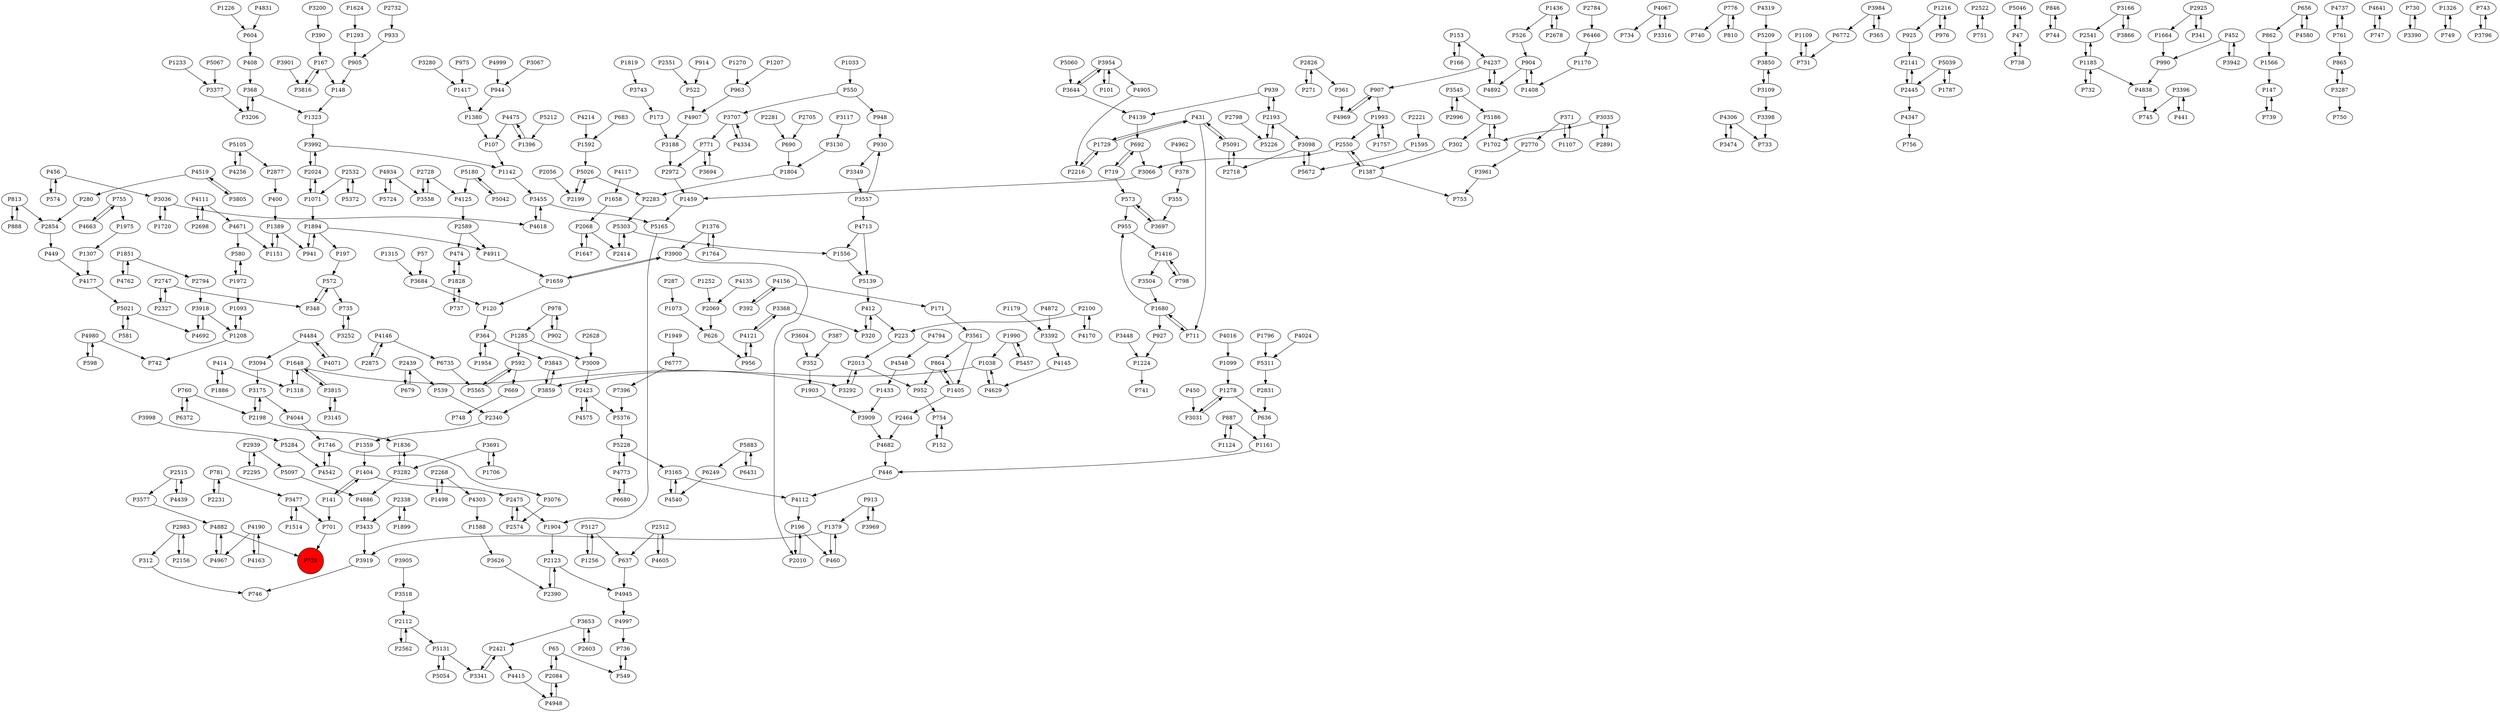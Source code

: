 digraph {
	P2983 -> P312
	P4067 -> P734
	P913 -> P1379
	P3909 -> P4682
	P2728 -> P3558
	P1256 -> P5127
	P3188 -> P2972
	P3905 -> P3518
	P1315 -> P3684
	P776 -> P740
	P760 -> P2198
	P368 -> P1323
	P5303 -> P1556
	P4962 -> P378
	P6680 -> P4773
	P604 -> P408
	P1702 -> P5186
	P3850 -> P3109
	P3992 -> P2024
	P572 -> P735
	P5127 -> P637
	P1975 -> P1307
	P1819 -> P3743
	P3707 -> P771
	P4575 -> P2423
	P4663 -> P755
	P2327 -> P2747
	P939 -> P2193
	P1904 -> P2123
	P975 -> P1417
	P3341 -> P2421
	P3644 -> P3954
	P3117 -> P3130
	P5021 -> P4692
	P4111 -> P2698
	P167 -> P148
	P5042 -> P5180
	P574 -> P456
	P3691 -> P3282
	P1376 -> P1764
	P3067 -> P944
	P3282 -> P1836
	P4190 -> P4967
	P1109 -> P731
	P2603 -> P3653
	P2515 -> P3577
	P196 -> P2010
	P6772 -> P731
	P1436 -> P526
	P2747 -> P2327
	P5284 -> P4542
	P592 -> P5565
	P1828 -> P737
	P6372 -> P760
	P2728 -> P4125
	P4999 -> P944
	P1746 -> P3076
	P2084 -> P65
	P1954 -> P364
	P2141 -> P2445
	P1379 -> P3919
	P905 -> P148
	P152 -> P754
	P2522 -> P751
	P5376 -> P5228
	P5046 -> P47
	P2512 -> P4605
	P846 -> P744
	P1894 -> P197
	P2295 -> P2939
	P2056 -> P2199
	P3166 -> P2541
	P5039 -> P1787
	P1746 -> P4542
	P1993 -> P1757
	P4519 -> P3805
	P751 -> P2522
	P656 -> P862
	P3036 -> P1720
	P4237 -> P4892
	P1389 -> P1151
	P2439 -> P539
	P1404 -> P141
	P5139 -> P412
	P408 -> P368
	P3282 -> P4886
	P3954 -> P3644
	P2705 -> P690
	P1894 -> P941
	P4306 -> P3474
	P1278 -> P636
	P737 -> P1828
	P3098 -> P2718
	P739 -> P147
	P6431 -> P5883
	P4980 -> P598
	P4125 -> P2589
	P2939 -> P5097
	P2784 -> P6466
	P2423 -> P5376
	P4713 -> P1556
	P2925 -> P1664
	P3504 -> P1680
	P5060 -> P3644
	P414 -> P1318
	P1416 -> P3504
	P2423 -> P4575
	P744 -> P846
	P4112 -> P196
	P755 -> P1975
	P474 -> P1828
	P355 -> P3697
	P431 -> P1729
	P2123 -> P4945
	P719 -> P573
	P4737 -> P761
	P2532 -> P5372
	P1706 -> P3691
	P3545 -> P2996
	P364 -> P3843
	P2198 -> P1836
	P1658 -> P2068
	P1664 -> P990
	P2338 -> P3433
	P914 -> P522
	P65 -> P549
	P3691 -> P1706
	P3984 -> P6772
	P412 -> P223
	P449 -> P4177
	P5021 -> P581
	P1224 -> P741
	P4773 -> P6680
	P2541 -> P1185
	P2390 -> P2123
	P862 -> P1566
	P1387 -> P753
	P888 -> P813
	P3942 -> P452
	P4214 -> P1592
	P452 -> P990
	P955 -> P1416
	P1071 -> P1894
	P4256 -> P5105
	P1851 -> P2794
	P3992 -> P1142
	P5311 -> P2831
	P3094 -> P3175
	P864 -> P952
	P390 -> P167
	P907 -> P1993
	P1729 -> P431
	P3557 -> P930
	P1757 -> P1993
	P592 -> P669
	P598 -> P4980
	P5039 -> P2445
	P626 -> P956
	P5026 -> P2199
	P387 -> P352
	P5226 -> P2193
	P1764 -> P1376
	P2268 -> P1498
	P352 -> P1903
	P2340 -> P1359
	P4641 -> P747
	P2826 -> P271
	P944 -> P1380
	P2231 -> P781
	P5131 -> P5054
	P669 -> P748
	P101 -> P3954
	P196 -> P460
	P5209 -> P3850
	P3165 -> P4540
	P1396 -> P4475
	P1828 -> P474
	P3477 -> P701
	P1787 -> P5039
	P412 -> P320
	P1648 -> P3292
	P2445 -> P2141
	P1836 -> P3282
	P4692 -> P3918
	P3684 -> P120
	P3455 -> P5165
	P3998 -> P5284
	P731 -> P1109
	P4139 -> P692
	P904 -> P1408
	P4997 -> P736
	P1514 -> P3477
	P550 -> P3707
	P1161 -> P446
	P539 -> P2340
	P3109 -> P3398
	P1659 -> P3900
	P3292 -> P2013
	P3396 -> P441
	P3175 -> P2198
	P573 -> P3697
	P3577 -> P4882
	P5372 -> P2532
	P736 -> P549
	P2551 -> P522
	P3175 -> P4044
	P5067 -> P3377
	P4170 -> P2100
	P5165 -> P1904
	P4831 -> P604
	P452 -> P3942
	P549 -> P736
	P1498 -> P2268
	P302 -> P1387
	P930 -> P3349
	P3697 -> P573
	P4024 -> P5311
	P3984 -> P365
	P4319 -> P5209
	P371 -> P2770
	P2123 -> P2390
	P3398 -> P733
	P2069 -> P626
	P1417 -> P1380
	P4934 -> P3558
	P732 -> P1185
	P4163 -> P4190
	P4145 -> P4629
	P902 -> P978
	P1680 -> P955
	P2156 -> P2983
	P3805 -> P4519
	P4475 -> P107
	P2574 -> P2475
	P798 -> P1416
	P701 -> P729
	P6735 -> P5565
	P3477 -> P1514
	P1405 -> P864
	P522 -> P4907
	P771 -> P2972
	P580 -> P1972
	P271 -> P2826
	P5091 -> P2718
	P5186 -> P302
	P3919 -> P746
	P907 -> P4969
	P990 -> P4838
	P904 -> P4892
	P1099 -> P1278
	P2013 -> P3292
	P3036 -> P4618
	P1107 -> P371
	P4605 -> P2512
	P1886 -> P414
	P456 -> P574
	P1659 -> P120
	P1566 -> P147
	P3918 -> P1208
	P2193 -> P3098
	P636 -> P1161
	P5105 -> P2877
	P171 -> P3561
	P3448 -> P1224
	P887 -> P1161
	P730 -> P3390
	P280 -> P2854
	P3287 -> P865
	P4980 -> P742
	P963 -> P4907
	P5105 -> P4256
	P1285 -> P592
	P57 -> P3684
	P5180 -> P5042
	P2589 -> P474
	P771 -> P3694
	P2421 -> P4415
	P392 -> P4156
	P5228 -> P4773
	P550 -> P948
	P4135 -> P2069
	P4306 -> P733
	P2747 -> P348
	P5724 -> P4934
	P5228 -> P3165
	P1459 -> P5165
	P3200 -> P390
	P371 -> P1107
	P3109 -> P3850
	P4872 -> P3392
	P2875 -> P4146
	P2589 -> P4911
	P153 -> P166
	P348 -> P572
	P2826 -> P361
	P3076 -> P2574
	P4945 -> P4997
	P4016 -> P1099
	P755 -> P4663
	P1207 -> P963
	P2532 -> P1071
	P3816 -> P167
	P1804 -> P2283
	P4067 -> P3316
	P3604 -> P352
	P3035 -> P2891
	P939 -> P4139
	P107 -> P1142
	P2283 -> P5303
	P572 -> P348
	P3815 -> P3145
	P761 -> P4737
	P1142 -> P3455
	P1185 -> P732
	P781 -> P3477
	P5883 -> P6249
	P2010 -> P196
	P4892 -> P4237
	P147 -> P739
	P3166 -> P3866
	P2013 -> P952
	P3390 -> P730
	P2100 -> P4170
	P4934 -> P5724
	P5097 -> P4886
	P1624 -> P1293
	P1208 -> P1093
	P810 -> P776
	P1318 -> P1648
	P1851 -> P4762
	P3969 -> P913
	P287 -> P1073
	P2216 -> P1729
	P1729 -> P2216
	P2421 -> P3341
	P4886 -> P3433
	P2854 -> P449
	P2199 -> P5026
	P1894 -> P4911
	P400 -> P1389
	P1379 -> P460
	P1252 -> P2069
	P197 -> P572
	P1990 -> P1038
	P1993 -> P2550
	P4334 -> P3707
	P3433 -> P3919
	P573 -> P955
	P3545 -> P5186
	P3368 -> P320
	P65 -> P2084
	P1185 -> P4838
	P2268 -> P4303
	P2939 -> P2295
	P2972 -> P1459
	P1038 -> P4629
	P4542 -> P1746
	P4146 -> P2875
	P2512 -> P637
	P952 -> P754
	P1556 -> P5139
	P3145 -> P3815
	P5127 -> P1256
	P3859 -> P2340
	P813 -> P2854
	P1185 -> P2541
	P5212 -> P1396
	P3653 -> P2603
	P864 -> P1405
	P148 -> P1323
	P4177 -> P5021
	P5883 -> P6431
	P4911 -> P1659
	P1949 -> P6777
	P1326 -> P749
	P3396 -> P745
	P3815 -> P1648
	P4762 -> P1851
	P3165 -> P4112
	P1170 -> P1408
	P2515 -> P4439
	P2024 -> P3992
	P2718 -> P5091
	P3954 -> P101
	P2996 -> P3545
	P3653 -> P2421
	P1720 -> P3036
	P3066 -> P1459
	P364 -> P1954
	P2193 -> P939
	P2831 -> P636
	P1595 -> P5672
	P1648 -> P1318
	P4580 -> P656
	P2475 -> P2574
	P6466 -> P1170
	P3557 -> P4713
	P4484 -> P4071
	P320 -> P412
	P4882 -> P4967
	P690 -> P1804
	P6249 -> P4540
	P4237 -> P907
	P1216 -> P925
	P3954 -> P4905
	P1226 -> P604
	P2562 -> P2112
	P4484 -> P3094
	P683 -> P1592
	P3031 -> P1278
	P1408 -> P904
	P4629 -> P1038
	P5026 -> P2283
	P1416 -> P798
	P1307 -> P4177
	P361 -> P4969
	P1293 -> P905
	P2198 -> P3175
	P4682 -> P446
	P2698 -> P4111
	P526 -> P904
	P7396 -> P5376
	P153 -> P4237
	P2798 -> P5226
	P5303 -> P2414
	P978 -> P902
	P5186 -> P1702
	P3377 -> P3206
	P3743 -> P173
	P978 -> P1285
	P4773 -> P5228
	P441 -> P3396
	P4071 -> P4484
	P4303 -> P1588
	P5457 -> P1990
	P3130 -> P1804
	P3558 -> P2728
	P2024 -> P1071
	P1033 -> P550
	P2084 -> P4948
	P1436 -> P2678
	P4190 -> P4163
	P3707 -> P4334
	P1387 -> P2550
	P1208 -> P742
	P4905 -> P2216
	P4117 -> P1658
	P312 -> P746
	P2445 -> P4347
	P581 -> P5021
	P6777 -> P7396
	P2877 -> P400
	P692 -> P719
	P656 -> P4580
	P341 -> P2925
	P760 -> P6372
	P141 -> P701
	P948 -> P930
	P4156 -> P392
	P167 -> P3816
	P4794 -> P4548
	P1179 -> P3392
	P3287 -> P750
	P3694 -> P771
	P3561 -> P1405
	P1359 -> P1404
	P1216 -> P976
	P223 -> P2013
	P927 -> P1224
	P2983 -> P2156
	P5565 -> P592
	P692 -> P3066
	P4948 -> P2084
	P4439 -> P2515
	P4548 -> P1433
	P3098 -> P5672
	P2068 -> P2414
	P1899 -> P2338
	P1285 -> P3009
	P1903 -> P3909
	P3518 -> P2112
	P4838 -> P745
	P2550 -> P3066
	P3901 -> P3816
	P3644 -> P4139
	P1592 -> P5026
	P4907 -> P3188
	P813 -> P888
	P1380 -> P107
	P431 -> P711
	P1233 -> P3377
	P4519 -> P280
	P3866 -> P3166
	P3349 -> P3557
	P3561 -> P864
	P2414 -> P5303
	P446 -> P4112
	P1323 -> P3992
	P5180 -> P4125
	P1270 -> P963
	P4671 -> P1151
	P2100 -> P223
	P749 -> P1326
	P3368 -> P4121
	P1648 -> P3815
	P5131 -> P3341
	P2112 -> P2562
	P2732 -> P933
	P754 -> P152
	P2678 -> P1436
	P2475 -> P1904
	P4121 -> P3368
	P4121 -> P956
	P3900 -> P1659
	P2439 -> P679
	P3206 -> P368
	P1796 -> P5311
	P1151 -> P1389
	P865 -> P3287
	P1588 -> P3626
	P173 -> P3188
	P1093 -> P1208
	P1071 -> P2024
	P5091 -> P431
	P2193 -> P5226
	P3392 -> P4145
	P887 -> P1124
	P3035 -> P1702
	P4111 -> P4671
	P4671 -> P580
	P2068 -> P1647
	P414 -> P1886
	P4882 -> P729
	P3961 -> P753
	P776 -> P810
	P2112 -> P5131
	P743 -> P3796
	P47 -> P5046
	P1278 -> P3031
	P1404 -> P2475
	P120 -> P364
	P460 -> P1379
	P1647 -> P2068
	P3280 -> P1417
	P365 -> P3984
	P735 -> P3252
	P3009 -> P2423
	P2281 -> P690
	P1972 -> P1093
	P3474 -> P4306
	P378 -> P355
	P4347 -> P756
	P3626 -> P2390
	P450 -> P3031
	P913 -> P3969
	P1990 -> P5457
	P47 -> P738
	P4044 -> P1746
	P1433 -> P3909
	P719 -> P692
	P3455 -> P4618
	P976 -> P1216
	P1405 -> P2464
	P4967 -> P4882
	P781 -> P2231
	P925 -> P2141
	P2770 -> P3961
	P4713 -> P5139
	P3900 -> P2010
	P4415 -> P4948
	P166 -> P153
	P637 -> P4945
	P4618 -> P3455
	P431 -> P5091
	P3796 -> P743
	P2221 -> P1595
	P5672 -> P3098
	P4156 -> P171
	P679 -> P2439
	P1389 -> P941
	P1680 -> P927
	P3252 -> P735
	P1038 -> P3859
	P2338 -> P1899
	P5054 -> P5131
	P2550 -> P1387
	P956 -> P4121
	P738 -> P47
	P711 -> P1680
	P747 -> P4641
	P2891 -> P3035
	P3859 -> P3843
	P3918 -> P4692
	P368 -> P3206
	P1972 -> P580
	P4475 -> P1396
	P1124 -> P887
	P1680 -> P711
	P1376 -> P3900
	P2464 -> P4682
	P2925 -> P341
	P4146 -> P6735
	P761 -> P865
	P3316 -> P4067
	P933 -> P905
	P3843 -> P3859
	P941 -> P1894
	P1073 -> P626
	P2794 -> P3918
	P4540 -> P3165
	P4969 -> P907
	P2628 -> P3009
	P456 -> P3036
	P141 -> P1404
	P729 [shape=circle]
	P729 [style=filled]
	P729 [fillcolor=red]
}